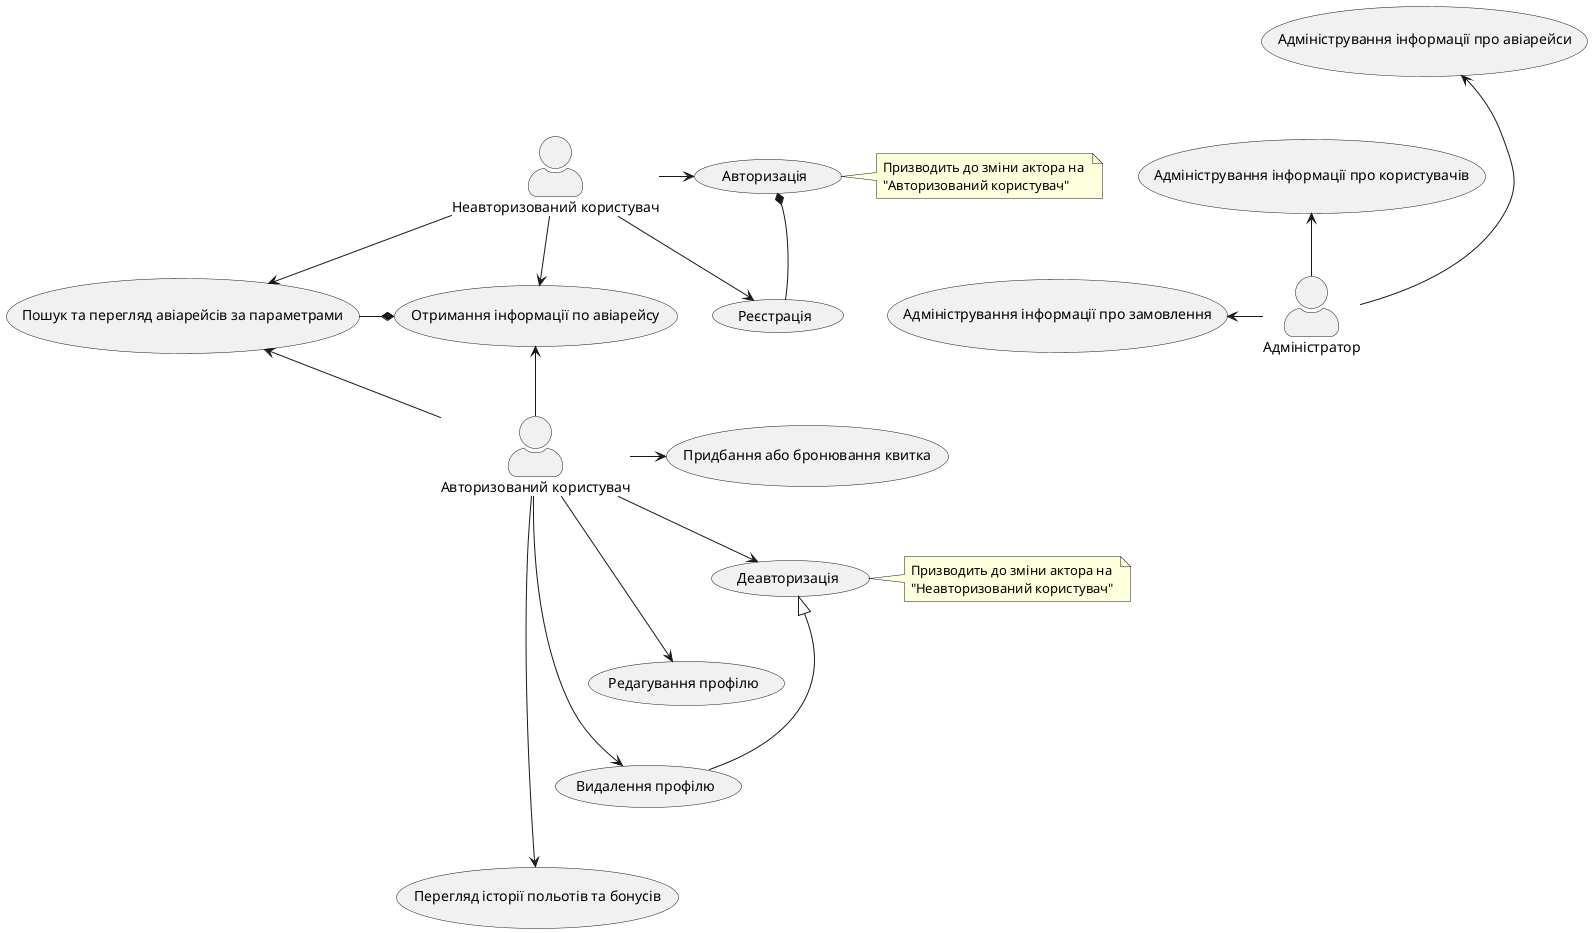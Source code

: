 @startuml

skinparam actorStyle awesome

' Declaring elements 
:Неавторизований користувач: as non_auth_user 
:Авторизований користувач: as auth_user
:Адміністратор: as admin

usecase (Пошук та перегляд авіарейсів за параметрами) as u1
usecase (Отримання інформації по авіарейсу) as u2
usecase (Реєстрація) as nu1
usecase (Авторизація) as nu2
usecase (Придбання або бронювання квитка) as au1
usecase (Деавторизація) as au2
usecase (Редагування профілю) as au3
usecase (Видалення профілю) as au4
usecase (Перегляд історії польотів та бонусів) as au5
usecase (Адміністрування інформації про авіарейси) as a1
usecase (Адміністрування інформації про користувачів) as a2
usecase (Адміністрування інформації про замовлення) as a3

' Resolving some elements` placing issues
non_auth_user -[hidden]> admin

nu2 -[hidden]down- nu1

au1 -[hidden]down- au2
au2 -[hidden]down- au3
au3 -[hidden]down- au4
au4 -[hidden]down- au5

a1 -[hidden]down- a2
a2 -[hidden]down- a3
admin -[hidden]down- au1

' Connecting elements
non_auth_user -right-> nu1
non_auth_user -right-> nu2
non_auth_user -down-> u1
non_auth_user -down-> u2
auth_user -up-> u1
auth_user -up-> u2
auth_user -right-> au5
auth_user -right-> au4
auth_user -right-> au3
auth_user -right-> au1
auth_user -right-> au2
admin -left-> a1
admin -left-> a2
admin -left-> a3

au2 <|-- au4
nu2 *-- nu1
u2 *-left- u1

note right of nu2: Призводить до зміни актора на \n"Авторизований користувач"
note right of au2: Призводить до зміни актора на \n"Неавторизований користувач"

@enduml
